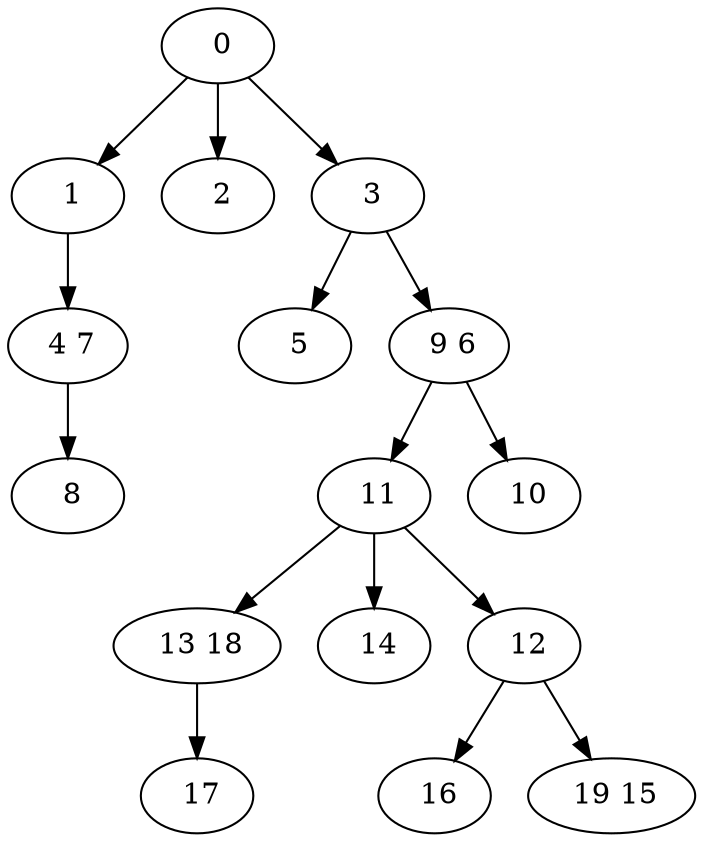 digraph mytree {
" 0" -> " 1";
" 0" -> " 2";
" 0" -> " 3";
" 1" -> " 4 7";
" 2";
" 3" -> " 5";
" 3" -> " 9 6";
" 4 7" -> " 8";
" 5";
" 9 6" -> " 11";
" 9 6" -> " 10";
" 8";
" 11" -> " 13 18";
" 11" -> " 14";
" 11" -> " 12";
" 13 18" -> " 17";
" 14";
" 16";
" 12" -> " 16";
" 12" -> " 19 15";
" 17";
" 19 15";
" 10";
}

